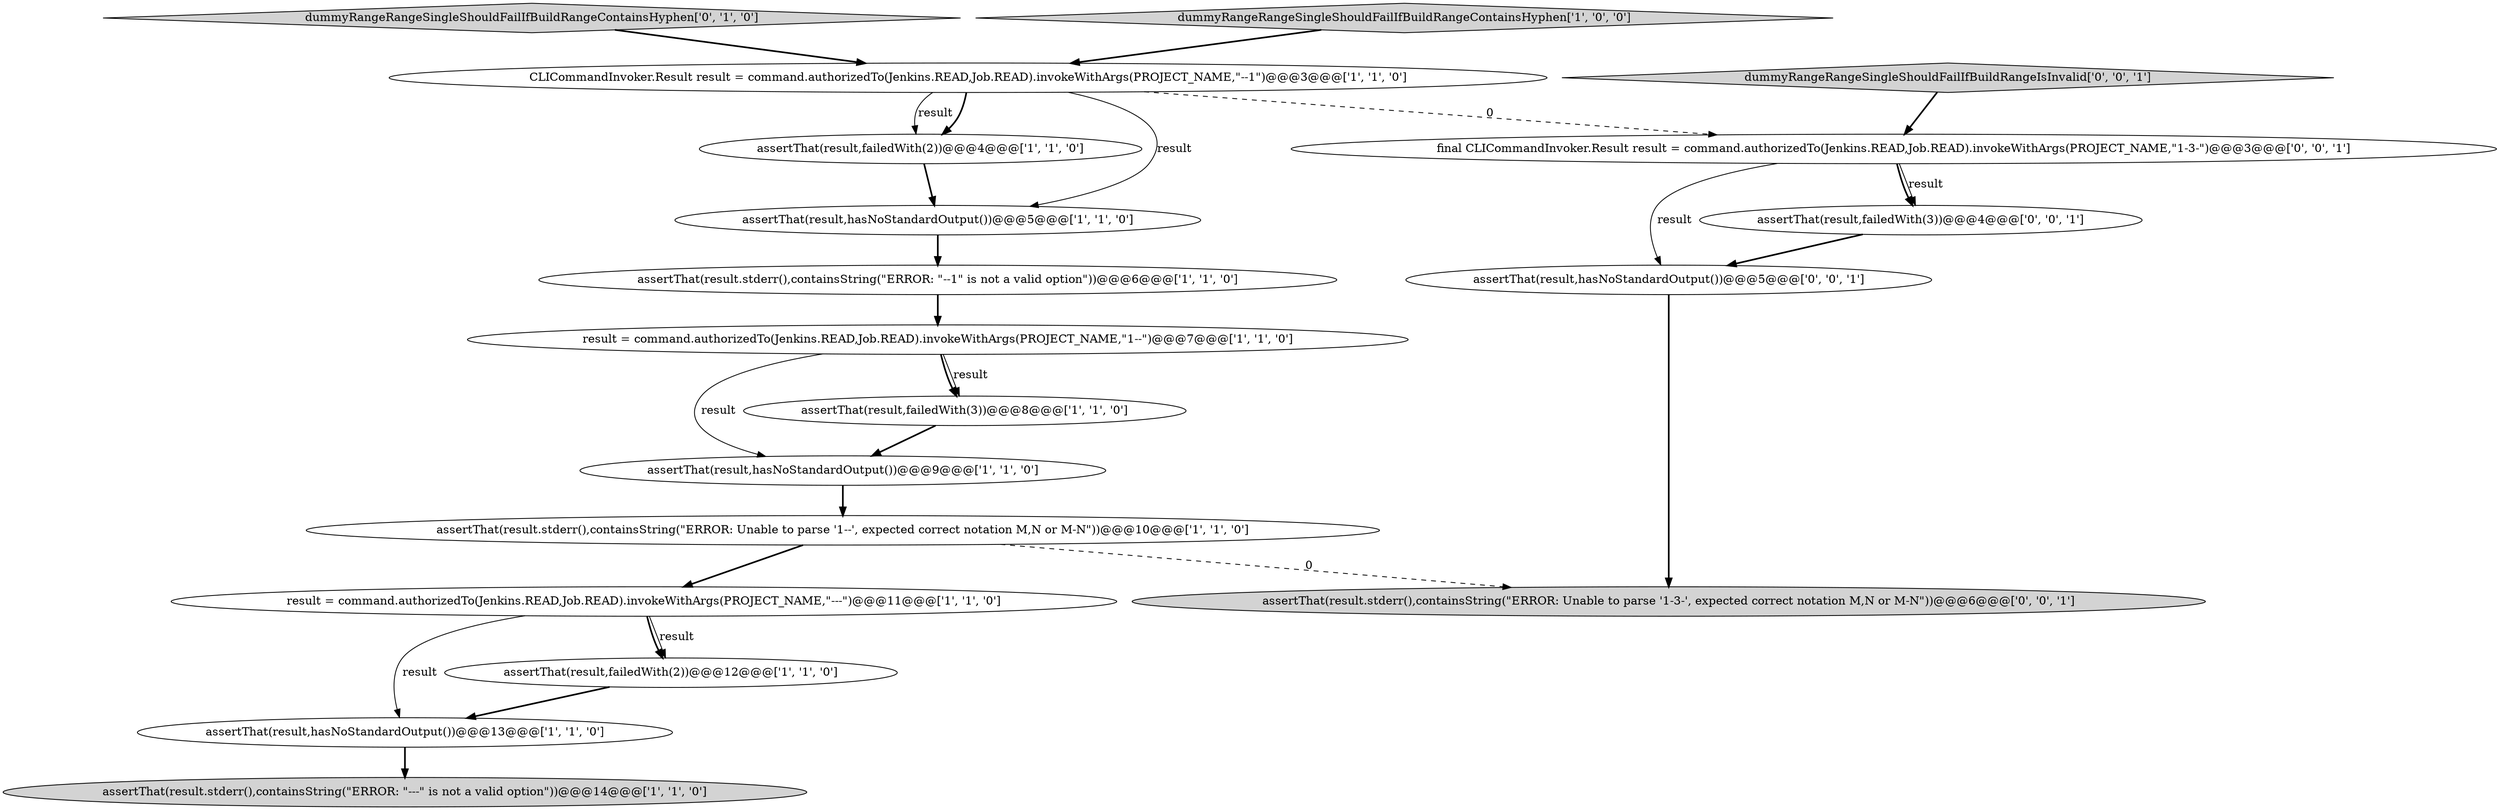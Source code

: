 digraph {
13 [style = filled, label = "dummyRangeRangeSingleShouldFailIfBuildRangeContainsHyphen['0', '1', '0']", fillcolor = lightgray, shape = diamond image = "AAA0AAABBB2BBB"];
4 [style = filled, label = "CLICommandInvoker.Result result = command.authorizedTo(Jenkins.READ,Job.READ).invokeWithArgs(PROJECT_NAME,\"--1\")@@@3@@@['1', '1', '0']", fillcolor = white, shape = ellipse image = "AAA0AAABBB1BBB"];
1 [style = filled, label = "assertThat(result,hasNoStandardOutput())@@@9@@@['1', '1', '0']", fillcolor = white, shape = ellipse image = "AAA0AAABBB1BBB"];
9 [style = filled, label = "assertThat(result.stderr(),containsString(\"ERROR: \"--1\" is not a valid option\"))@@@6@@@['1', '1', '0']", fillcolor = white, shape = ellipse image = "AAA0AAABBB1BBB"];
0 [style = filled, label = "result = command.authorizedTo(Jenkins.READ,Job.READ).invokeWithArgs(PROJECT_NAME,\"1--\")@@@7@@@['1', '1', '0']", fillcolor = white, shape = ellipse image = "AAA0AAABBB1BBB"];
11 [style = filled, label = "assertThat(result.stderr(),containsString(\"ERROR: \"---\" is not a valid option\"))@@@14@@@['1', '1', '0']", fillcolor = lightgray, shape = ellipse image = "AAA0AAABBB1BBB"];
14 [style = filled, label = "dummyRangeRangeSingleShouldFailIfBuildRangeIsInvalid['0', '0', '1']", fillcolor = lightgray, shape = diamond image = "AAA0AAABBB3BBB"];
16 [style = filled, label = "assertThat(result,failedWith(3))@@@4@@@['0', '0', '1']", fillcolor = white, shape = ellipse image = "AAA0AAABBB3BBB"];
12 [style = filled, label = "result = command.authorizedTo(Jenkins.READ,Job.READ).invokeWithArgs(PROJECT_NAME,\"---\")@@@11@@@['1', '1', '0']", fillcolor = white, shape = ellipse image = "AAA0AAABBB1BBB"];
2 [style = filled, label = "assertThat(result,hasNoStandardOutput())@@@5@@@['1', '1', '0']", fillcolor = white, shape = ellipse image = "AAA0AAABBB1BBB"];
15 [style = filled, label = "final CLICommandInvoker.Result result = command.authorizedTo(Jenkins.READ,Job.READ).invokeWithArgs(PROJECT_NAME,\"1-3-\")@@@3@@@['0', '0', '1']", fillcolor = white, shape = ellipse image = "AAA0AAABBB3BBB"];
18 [style = filled, label = "assertThat(result,hasNoStandardOutput())@@@5@@@['0', '0', '1']", fillcolor = white, shape = ellipse image = "AAA0AAABBB3BBB"];
17 [style = filled, label = "assertThat(result.stderr(),containsString(\"ERROR: Unable to parse '1-3-', expected correct notation M,N or M-N\"))@@@6@@@['0', '0', '1']", fillcolor = lightgray, shape = ellipse image = "AAA0AAABBB3BBB"];
7 [style = filled, label = "assertThat(result,failedWith(3))@@@8@@@['1', '1', '0']", fillcolor = white, shape = ellipse image = "AAA0AAABBB1BBB"];
6 [style = filled, label = "assertThat(result,hasNoStandardOutput())@@@13@@@['1', '1', '0']", fillcolor = white, shape = ellipse image = "AAA0AAABBB1BBB"];
3 [style = filled, label = "assertThat(result,failedWith(2))@@@12@@@['1', '1', '0']", fillcolor = white, shape = ellipse image = "AAA0AAABBB1BBB"];
5 [style = filled, label = "dummyRangeRangeSingleShouldFailIfBuildRangeContainsHyphen['1', '0', '0']", fillcolor = lightgray, shape = diamond image = "AAA0AAABBB1BBB"];
10 [style = filled, label = "assertThat(result.stderr(),containsString(\"ERROR: Unable to parse '1--', expected correct notation M,N or M-N\"))@@@10@@@['1', '1', '0']", fillcolor = white, shape = ellipse image = "AAA0AAABBB1BBB"];
8 [style = filled, label = "assertThat(result,failedWith(2))@@@4@@@['1', '1', '0']", fillcolor = white, shape = ellipse image = "AAA0AAABBB1BBB"];
16->18 [style = bold, label=""];
7->1 [style = bold, label=""];
9->0 [style = bold, label=""];
12->6 [style = solid, label="result"];
18->17 [style = bold, label=""];
3->6 [style = bold, label=""];
2->9 [style = bold, label=""];
15->18 [style = solid, label="result"];
15->16 [style = bold, label=""];
0->7 [style = bold, label=""];
0->1 [style = solid, label="result"];
8->2 [style = bold, label=""];
10->12 [style = bold, label=""];
4->15 [style = dashed, label="0"];
6->11 [style = bold, label=""];
0->7 [style = solid, label="result"];
5->4 [style = bold, label=""];
12->3 [style = solid, label="result"];
10->17 [style = dashed, label="0"];
4->8 [style = bold, label=""];
14->15 [style = bold, label=""];
12->3 [style = bold, label=""];
4->8 [style = solid, label="result"];
1->10 [style = bold, label=""];
4->2 [style = solid, label="result"];
15->16 [style = solid, label="result"];
13->4 [style = bold, label=""];
}

